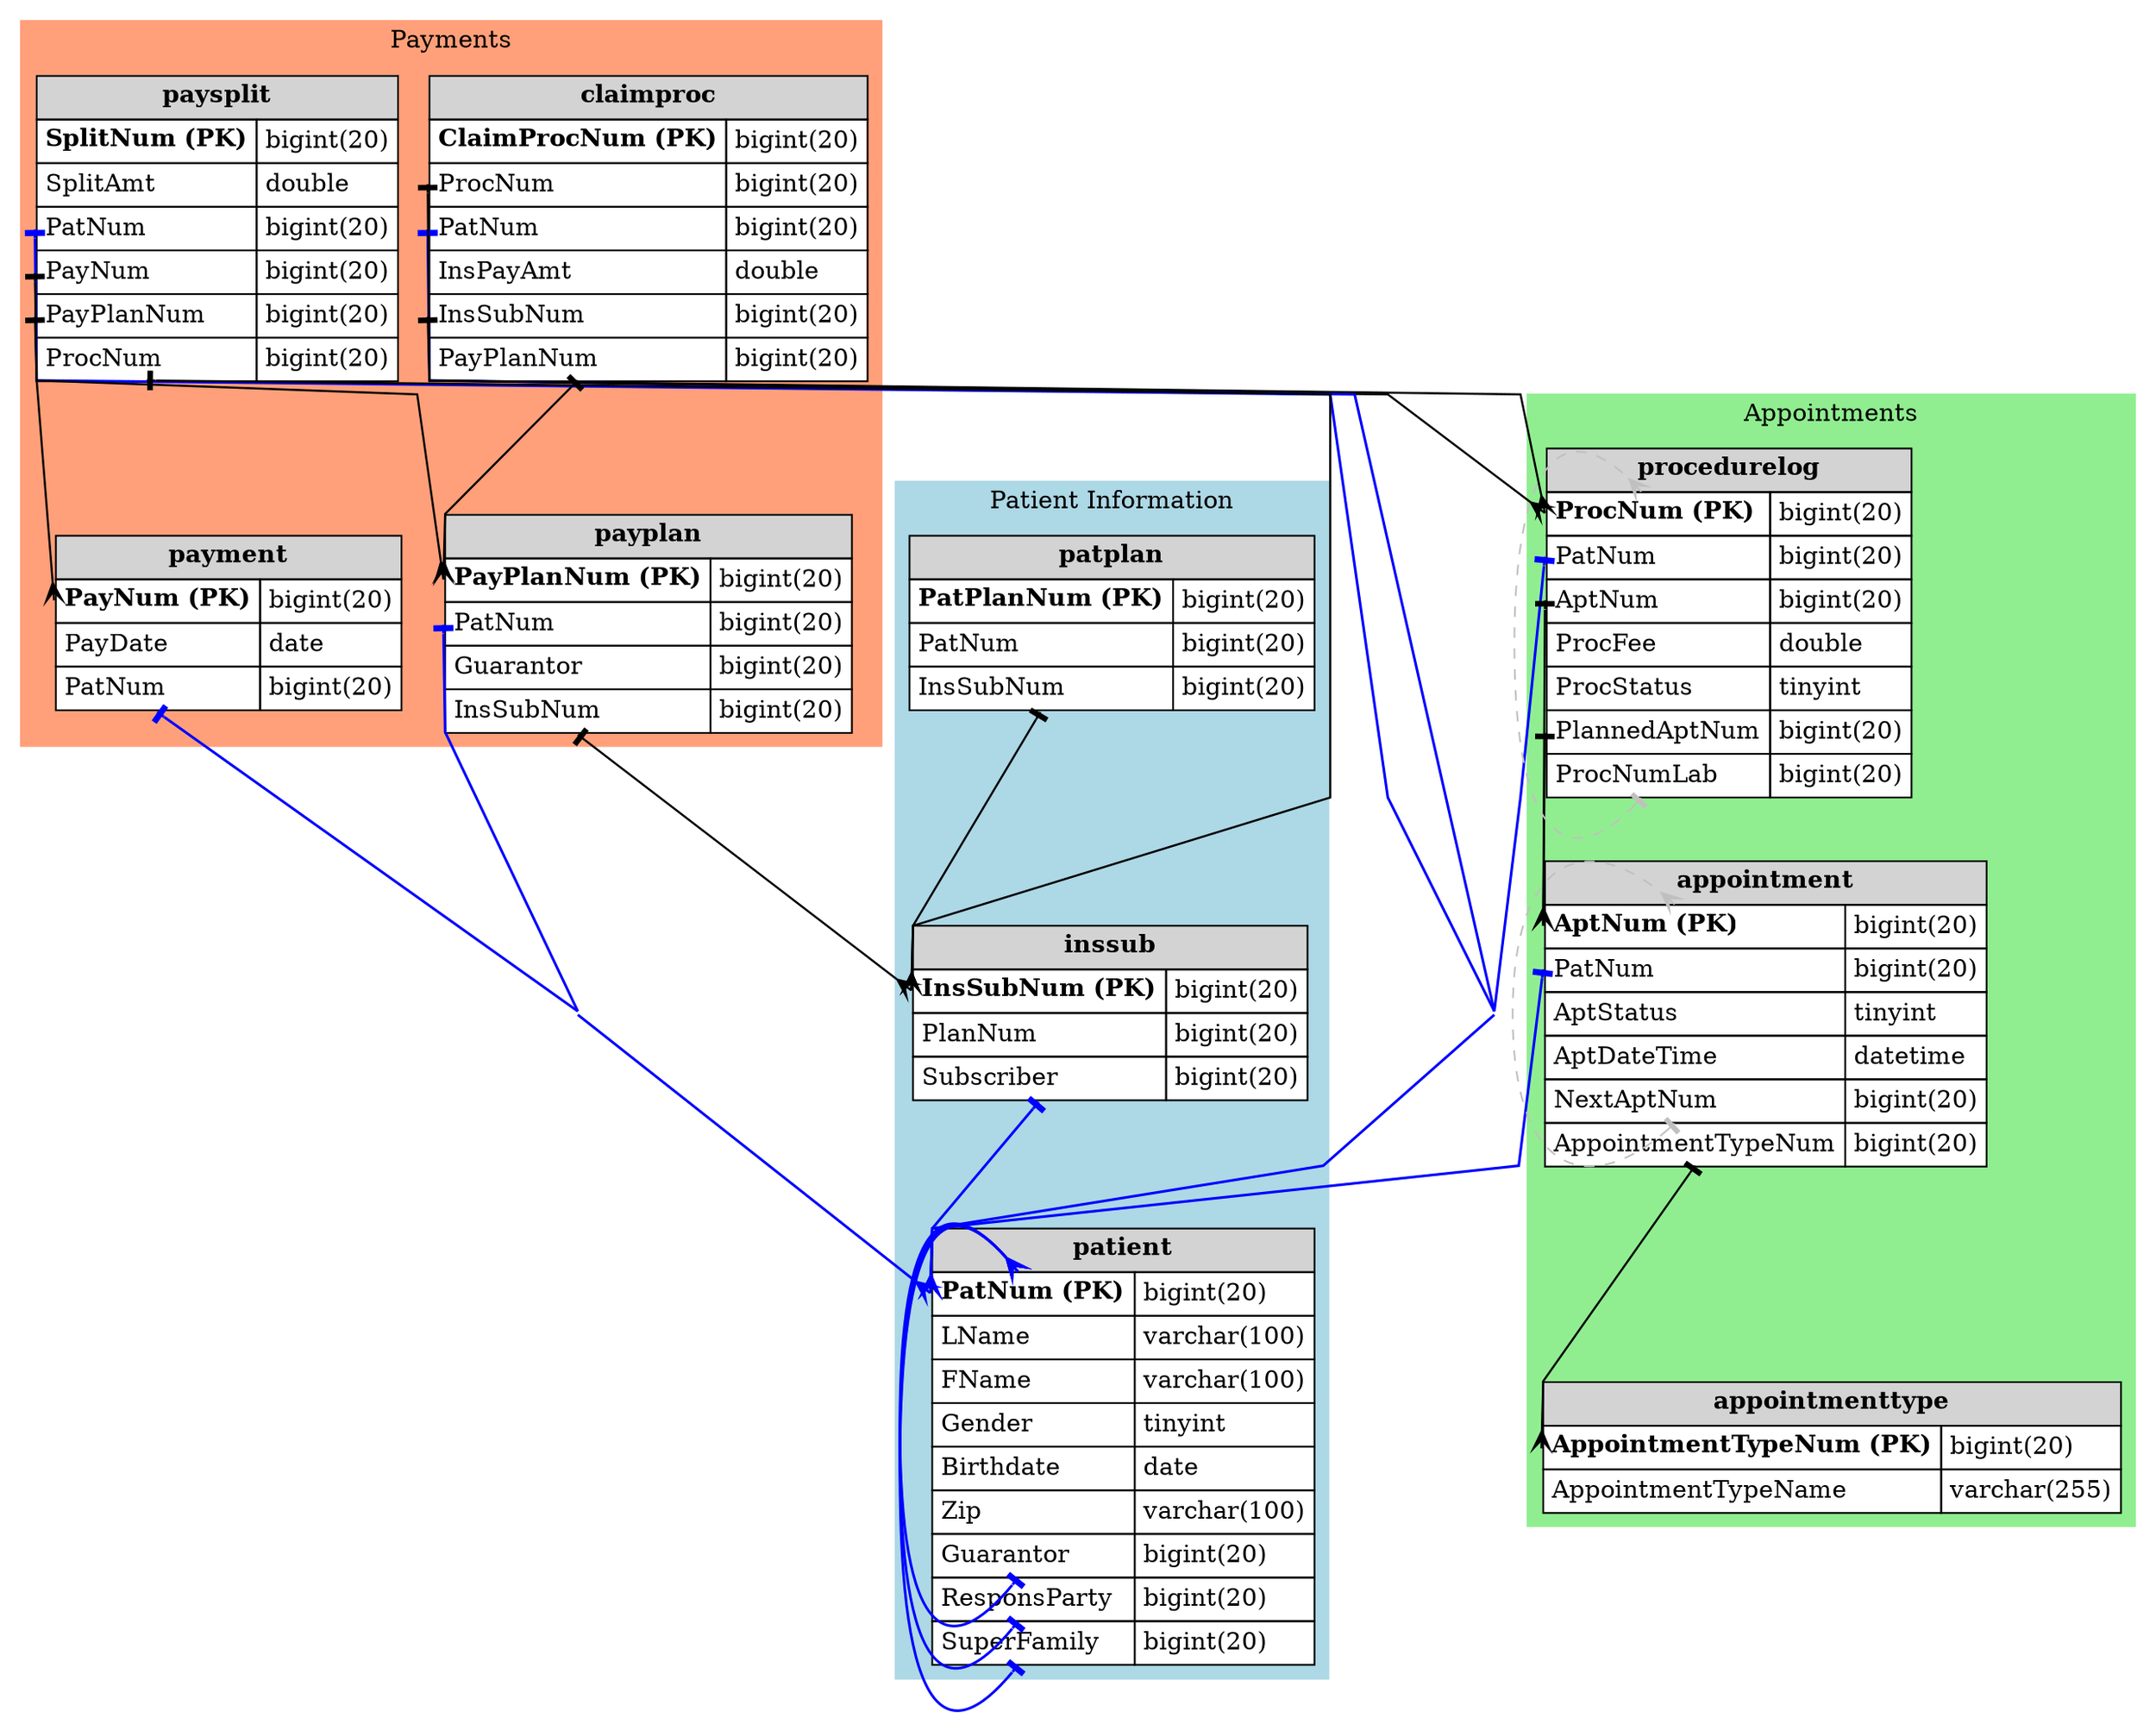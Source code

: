 digraph G {
  rankdir="TB";
  node [shape=none, margin=0];
  edge [fontsize=9, len=1.2];
  splines=polyline;
  concentrate=true;
  edge [dir=both];
  edge [arrowhead=none, arrowtail=none];
  subgraph cluster_patient {
    style="filled";
    color=lightblue;
    label="Patient Information";
    node [style=filled, fillcolor=white];
    patient; patplan; inssub;
  }
  subgraph cluster_appointments {
    style="filled";
    color=lightgreen;
    label="Appointments";
    node [style=filled, fillcolor=white];
    appointment; appointmenttype; procedurelog;
  }
  subgraph cluster_payments {
    style="filled";
    color=lightsalmon;
    label="Payments";
    node [style=filled, fillcolor=white];
    payment; paysplit; payplan; claimproc;
  }
  appointment [label=<<TABLE BORDER="0" CELLBORDER="1" CELLSPACING="0" CELLPADDING="4"> <TR><TD COLSPAN="2" BGCOLOR="lightgrey"><B>appointment</B></TD></TR> <TR><TD PORT="AptNum" ALIGN="LEFT"><B>AptNum (PK)</B></TD><TD ALIGN="LEFT">bigint(20)</TD></TR> <TR><TD PORT="PatNum" ALIGN="LEFT">PatNum</TD><TD ALIGN="LEFT">bigint(20)</TD></TR> <TR><TD PORT="AptStatus" ALIGN="LEFT">AptStatus</TD><TD ALIGN="LEFT">tinyint</TD></TR> <TR><TD PORT="AptDateTime" ALIGN="LEFT">AptDateTime</TD><TD ALIGN="LEFT">datetime</TD></TR> <TR><TD PORT="NextAptNum" ALIGN="LEFT">NextAptNum</TD><TD ALIGN="LEFT">bigint(20)</TD></TR> <TR><TD PORT="AppointmentTypeNum" ALIGN="LEFT">AppointmentTypeNum</TD><TD ALIGN="LEFT">bigint(20)</TD></TR> </TABLE>>];
  appointmenttype [label=<<TABLE BORDER="0" CELLBORDER="1" CELLSPACING="0" CELLPADDING="4"> <TR><TD COLSPAN="2" BGCOLOR="lightgrey"><B>appointmenttype</B></TD></TR> <TR><TD PORT="AppointmentTypeNum" ALIGN="LEFT"><B>AppointmentTypeNum (PK)</B></TD><TD ALIGN="LEFT">bigint(20)</TD></TR> <TR><TD PORT="AppointmentTypeName" ALIGN="LEFT">AppointmentTypeName</TD><TD ALIGN="LEFT">varchar(255)</TD></TR> </TABLE>>];
  claimproc [label=<<TABLE BORDER="0" CELLBORDER="1" CELLSPACING="0" CELLPADDING="4"> <TR><TD COLSPAN="2" BGCOLOR="lightgrey"><B>claimproc</B></TD></TR> <TR><TD PORT="ClaimProcNum" ALIGN="LEFT"><B>ClaimProcNum (PK)</B></TD><TD ALIGN="LEFT">bigint(20)</TD></TR> <TR><TD PORT="ProcNum" ALIGN="LEFT">ProcNum</TD><TD ALIGN="LEFT">bigint(20)</TD></TR> <TR><TD PORT="PatNum" ALIGN="LEFT">PatNum</TD><TD ALIGN="LEFT">bigint(20)</TD></TR> <TR><TD PORT="InsPayAmt" ALIGN="LEFT">InsPayAmt</TD><TD ALIGN="LEFT">double</TD></TR> <TR><TD PORT="InsSubNum" ALIGN="LEFT">InsSubNum</TD><TD ALIGN="LEFT">bigint(20)</TD></TR> <TR><TD PORT="PayPlanNum" ALIGN="LEFT">PayPlanNum</TD><TD ALIGN="LEFT">bigint(20)</TD></TR> </TABLE>>];
  inssub [label=<<TABLE BORDER="0" CELLBORDER="1" CELLSPACING="0" CELLPADDING="4"> <TR><TD COLSPAN="2" BGCOLOR="lightgrey"><B>inssub</B></TD></TR> <TR><TD PORT="InsSubNum" ALIGN="LEFT"><B>InsSubNum (PK)</B></TD><TD ALIGN="LEFT">bigint(20)</TD></TR> <TR><TD PORT="PlanNum" ALIGN="LEFT">PlanNum</TD><TD ALIGN="LEFT">bigint(20)</TD></TR> <TR><TD PORT="Subscriber" ALIGN="LEFT">Subscriber</TD><TD ALIGN="LEFT">bigint(20)</TD></TR> </TABLE>>];
  patient [label=<<TABLE BORDER="0" CELLBORDER="1" CELLSPACING="0" CELLPADDING="4"> <TR><TD COLSPAN="2" BGCOLOR="lightgrey"><B>patient</B></TD></TR> <TR><TD PORT="PatNum" ALIGN="LEFT"><B>PatNum (PK)</B></TD><TD ALIGN="LEFT">bigint(20)</TD></TR> <TR><TD PORT="LName" ALIGN="LEFT">LName</TD><TD ALIGN="LEFT">varchar(100)</TD></TR> <TR><TD PORT="FName" ALIGN="LEFT">FName</TD><TD ALIGN="LEFT">varchar(100)</TD></TR> <TR><TD PORT="Gender" ALIGN="LEFT">Gender</TD><TD ALIGN="LEFT">tinyint</TD></TR> <TR><TD PORT="Birthdate" ALIGN="LEFT">Birthdate</TD><TD ALIGN="LEFT">date</TD></TR> <TR><TD PORT="Zip" ALIGN="LEFT">Zip</TD><TD ALIGN="LEFT">varchar(100)</TD></TR> <TR><TD PORT="Guarantor" ALIGN="LEFT">Guarantor</TD><TD ALIGN="LEFT">bigint(20)</TD></TR> <TR><TD PORT="ResponsParty" ALIGN="LEFT">ResponsParty</TD><TD ALIGN="LEFT">bigint(20)</TD></TR> <TR><TD PORT="SuperFamily" ALIGN="LEFT">SuperFamily</TD><TD ALIGN="LEFT">bigint(20)</TD></TR> </TABLE>>];
  patplan [label=<<TABLE BORDER="0" CELLBORDER="1" CELLSPACING="0" CELLPADDING="4"> <TR><TD COLSPAN="2" BGCOLOR="lightgrey"><B>patplan</B></TD></TR> <TR><TD PORT="PatPlanNum" ALIGN="LEFT"><B>PatPlanNum (PK)</B></TD><TD ALIGN="LEFT">bigint(20)</TD></TR> <TR><TD PORT="PatNum" ALIGN="LEFT">PatNum</TD><TD ALIGN="LEFT">bigint(20)</TD></TR> <TR><TD PORT="InsSubNum" ALIGN="LEFT">InsSubNum</TD><TD ALIGN="LEFT">bigint(20)</TD></TR> </TABLE>>];
  payment [label=<<TABLE BORDER="0" CELLBORDER="1" CELLSPACING="0" CELLPADDING="4"> <TR><TD COLSPAN="2" BGCOLOR="lightgrey"><B>payment</B></TD></TR> <TR><TD PORT="PayNum" ALIGN="LEFT"><B>PayNum (PK)</B></TD><TD ALIGN="LEFT">bigint(20)</TD></TR> <TR><TD PORT="PayDate" ALIGN="LEFT">PayDate</TD><TD ALIGN="LEFT">date</TD></TR> <TR><TD PORT="PatNum" ALIGN="LEFT">PatNum</TD><TD ALIGN="LEFT">bigint(20)</TD></TR> </TABLE>>];
  payplan [label=<<TABLE BORDER="0" CELLBORDER="1" CELLSPACING="0" CELLPADDING="4"> <TR><TD COLSPAN="2" BGCOLOR="lightgrey"><B>payplan</B></TD></TR> <TR><TD PORT="PayPlanNum" ALIGN="LEFT"><B>PayPlanNum (PK)</B></TD><TD ALIGN="LEFT">bigint(20)</TD></TR> <TR><TD PORT="PatNum" ALIGN="LEFT">PatNum</TD><TD ALIGN="LEFT">bigint(20)</TD></TR> <TR><TD PORT="Guarantor" ALIGN="LEFT">Guarantor</TD><TD ALIGN="LEFT">bigint(20)</TD></TR> <TR><TD PORT="InsSubNum" ALIGN="LEFT">InsSubNum</TD><TD ALIGN="LEFT">bigint(20)</TD></TR> </TABLE>>];
  paysplit [label=<<TABLE BORDER="0" CELLBORDER="1" CELLSPACING="0" CELLPADDING="4"> <TR><TD COLSPAN="2" BGCOLOR="lightgrey"><B>paysplit</B></TD></TR> <TR><TD PORT="SplitNum" ALIGN="LEFT"><B>SplitNum (PK)</B></TD><TD ALIGN="LEFT">bigint(20)</TD></TR> <TR><TD PORT="SplitAmt" ALIGN="LEFT">SplitAmt</TD><TD ALIGN="LEFT">double</TD></TR> <TR><TD PORT="PatNum" ALIGN="LEFT">PatNum</TD><TD ALIGN="LEFT">bigint(20)</TD></TR> <TR><TD PORT="PayNum" ALIGN="LEFT">PayNum</TD><TD ALIGN="LEFT">bigint(20)</TD></TR> <TR><TD PORT="PayPlanNum" ALIGN="LEFT">PayPlanNum</TD><TD ALIGN="LEFT">bigint(20)</TD></TR> <TR><TD PORT="ProcNum" ALIGN="LEFT">ProcNum</TD><TD ALIGN="LEFT">bigint(20)</TD></TR> </TABLE>>];
  procedurelog [label=<<TABLE BORDER="0" CELLBORDER="1" CELLSPACING="0" CELLPADDING="4"> <TR><TD COLSPAN="2" BGCOLOR="lightgrey"><B>procedurelog</B></TD></TR> <TR><TD PORT="ProcNum" ALIGN="LEFT"><B>ProcNum (PK)</B></TD><TD ALIGN="LEFT">bigint(20)</TD></TR> <TR><TD PORT="PatNum" ALIGN="LEFT">PatNum</TD><TD ALIGN="LEFT">bigint(20)</TD></TR> <TR><TD PORT="AptNum" ALIGN="LEFT">AptNum</TD><TD ALIGN="LEFT">bigint(20)</TD></TR> <TR><TD PORT="ProcFee" ALIGN="LEFT">ProcFee</TD><TD ALIGN="LEFT">double</TD></TR> <TR><TD PORT="ProcStatus" ALIGN="LEFT">ProcStatus</TD><TD ALIGN="LEFT">tinyint</TD></TR> <TR><TD PORT="PlannedAptNum" ALIGN="LEFT">PlannedAptNum</TD><TD ALIGN="LEFT">bigint(20)</TD></TR> <TR><TD PORT="ProcNumLab" ALIGN="LEFT">ProcNumLab</TD><TD ALIGN="LEFT">bigint(20)</TD></TR> </TABLE>>];
  appointment:PatNum -> patient:PatNum [color=blue, penwidth=1.5, arrowhead="crow", arrowtail="tee"];
  appointment:NextAptNum -> appointment:AptNum [color=gray, style=dashed, arrowhead="crow", arrowtail="tee"];
  appointment:AppointmentTypeNum -> appointmenttype:AppointmentTypeNum [color=black, penwidth=1.2, arrowhead="crow", arrowtail="tee"];
  claimproc:ProcNum -> procedurelog:ProcNum [color=black, penwidth=1.2, arrowhead="crow", arrowtail="tee"];
  claimproc:PatNum -> patient:PatNum [color=blue, penwidth=1.5, arrowhead="crow", arrowtail="tee"];
  claimproc:InsSubNum -> inssub:InsSubNum [color=black, penwidth=1.2, arrowhead="crow", arrowtail="tee"];
  claimproc:PayPlanNum -> payplan:PayPlanNum [color=black, penwidth=1.2, arrowhead="crow", arrowtail="tee"];
  inssub:Subscriber -> patient:PatNum [color=blue, penwidth=1.5, arrowhead="crow", arrowtail="tee"];
  patient:Guarantor -> patient:PatNum [color=blue, penwidth=1.5, arrowhead="crow", arrowtail="tee"];
  patient:ResponsParty -> patient:PatNum [color=blue, penwidth=1.5, arrowhead="crow", arrowtail="tee"];
  patient:SuperFamily -> patient:PatNum [color=blue, penwidth=1.5, arrowhead="crow", arrowtail="tee"];
  patplan:InsSubNum -> inssub:InsSubNum [color=black, penwidth=1.2, arrowhead="crow", arrowtail="tee"];
  payment:PatNum -> patient:PatNum [color=blue, penwidth=1.5, arrowhead="crow", arrowtail="tee"];
  payplan:PatNum -> patient:PatNum [color=blue, penwidth=1.5, arrowhead="crow", arrowtail="tee"];
  payplan:Guarantor -> patient:PatNum [color=blue, penwidth=1.5, arrowhead="crow", arrowtail="tee"];
  payplan:InsSubNum -> inssub:InsSubNum [color=black, penwidth=1.2, arrowhead="crow", arrowtail="tee"];
  paysplit:PatNum -> patient:PatNum [color=blue, penwidth=1.5, arrowhead="crow", arrowtail="tee"];
  paysplit:PayNum -> payment:PayNum [color=black, penwidth=1.2, arrowhead="crow", arrowtail="tee"];
  paysplit:PayPlanNum -> payplan:PayPlanNum [color=black, penwidth=1.2, arrowhead="crow", arrowtail="tee"];
  paysplit:ProcNum -> procedurelog:ProcNum [color=black, penwidth=1.2, arrowhead="crow", arrowtail="tee"];
  procedurelog:PatNum -> patient:PatNum [color=blue, penwidth=1.5, arrowhead="crow", arrowtail="tee"];
  procedurelog:AptNum -> appointment:AptNum [color=black, penwidth=1.2, arrowhead="crow", arrowtail="tee"];
  procedurelog:PlannedAptNum -> appointment:AptNum [color=black, penwidth=1.2, arrowhead="crow", arrowtail="tee"];
  procedurelog:ProcNumLab -> procedurelog:ProcNum [color=gray, style=dashed, arrowhead="crow", arrowtail="tee"];
}
